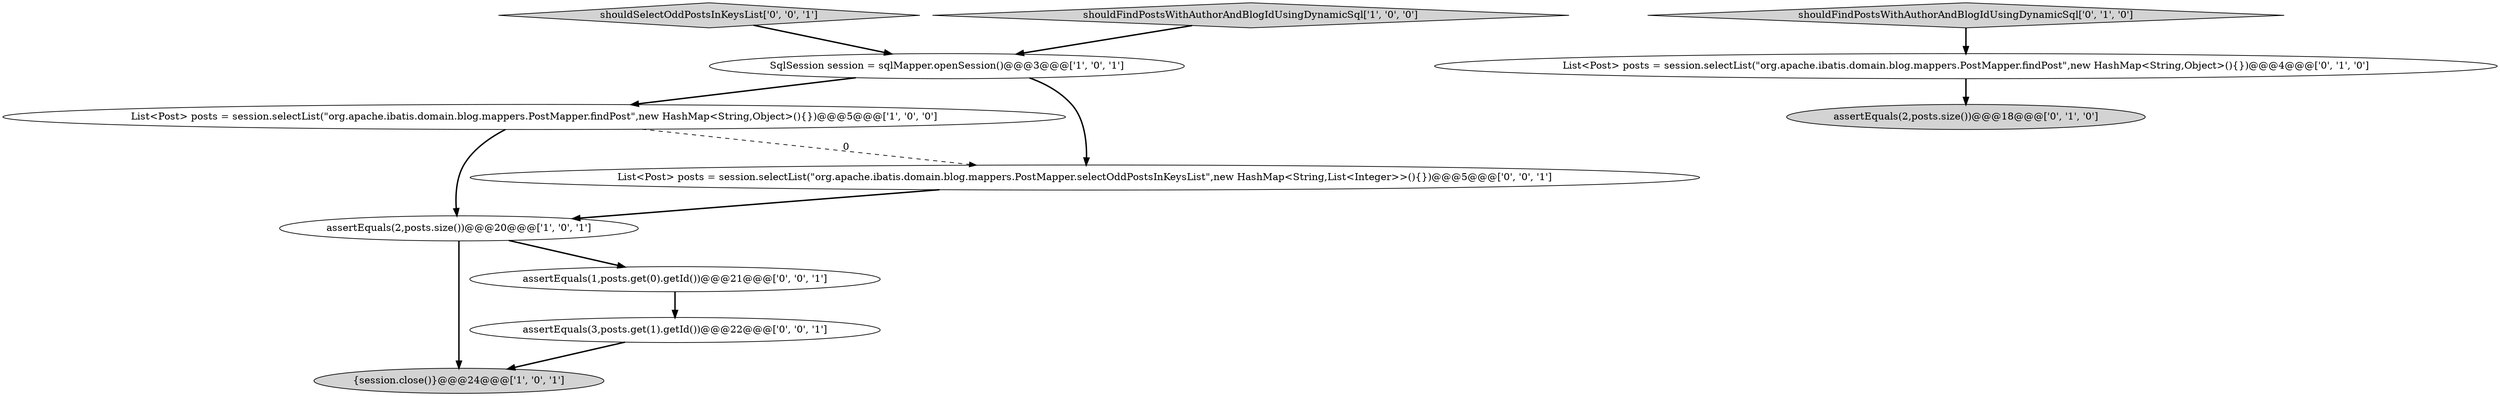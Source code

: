 digraph {
4 [style = filled, label = "List<Post> posts = session.selectList(\"org.apache.ibatis.domain.blog.mappers.PostMapper.findPost\",new HashMap<String,Object>(){})@@@5@@@['1', '0', '0']", fillcolor = white, shape = ellipse image = "AAA0AAABBB1BBB"];
10 [style = filled, label = "shouldSelectOddPostsInKeysList['0', '0', '1']", fillcolor = lightgray, shape = diamond image = "AAA0AAABBB3BBB"];
2 [style = filled, label = "SqlSession session = sqlMapper.openSession()@@@3@@@['1', '0', '1']", fillcolor = white, shape = ellipse image = "AAA0AAABBB1BBB"];
1 [style = filled, label = "{session.close()}@@@24@@@['1', '0', '1']", fillcolor = lightgray, shape = ellipse image = "AAA0AAABBB1BBB"];
11 [style = filled, label = "assertEquals(3,posts.get(1).getId())@@@22@@@['0', '0', '1']", fillcolor = white, shape = ellipse image = "AAA0AAABBB3BBB"];
0 [style = filled, label = "assertEquals(2,posts.size())@@@20@@@['1', '0', '1']", fillcolor = white, shape = ellipse image = "AAA0AAABBB1BBB"];
3 [style = filled, label = "shouldFindPostsWithAuthorAndBlogIdUsingDynamicSql['1', '0', '0']", fillcolor = lightgray, shape = diamond image = "AAA0AAABBB1BBB"];
5 [style = filled, label = "assertEquals(2,posts.size())@@@18@@@['0', '1', '0']", fillcolor = lightgray, shape = ellipse image = "AAA0AAABBB2BBB"];
9 [style = filled, label = "assertEquals(1,posts.get(0).getId())@@@21@@@['0', '0', '1']", fillcolor = white, shape = ellipse image = "AAA0AAABBB3BBB"];
8 [style = filled, label = "List<Post> posts = session.selectList(\"org.apache.ibatis.domain.blog.mappers.PostMapper.selectOddPostsInKeysList\",new HashMap<String,List<Integer>>(){})@@@5@@@['0', '0', '1']", fillcolor = white, shape = ellipse image = "AAA0AAABBB3BBB"];
7 [style = filled, label = "shouldFindPostsWithAuthorAndBlogIdUsingDynamicSql['0', '1', '0']", fillcolor = lightgray, shape = diamond image = "AAA0AAABBB2BBB"];
6 [style = filled, label = "List<Post> posts = session.selectList(\"org.apache.ibatis.domain.blog.mappers.PostMapper.findPost\",new HashMap<String,Object>(){})@@@4@@@['0', '1', '0']", fillcolor = white, shape = ellipse image = "AAA0AAABBB2BBB"];
8->0 [style = bold, label=""];
6->5 [style = bold, label=""];
10->2 [style = bold, label=""];
0->9 [style = bold, label=""];
9->11 [style = bold, label=""];
3->2 [style = bold, label=""];
2->4 [style = bold, label=""];
11->1 [style = bold, label=""];
0->1 [style = bold, label=""];
2->8 [style = bold, label=""];
7->6 [style = bold, label=""];
4->0 [style = bold, label=""];
4->8 [style = dashed, label="0"];
}
